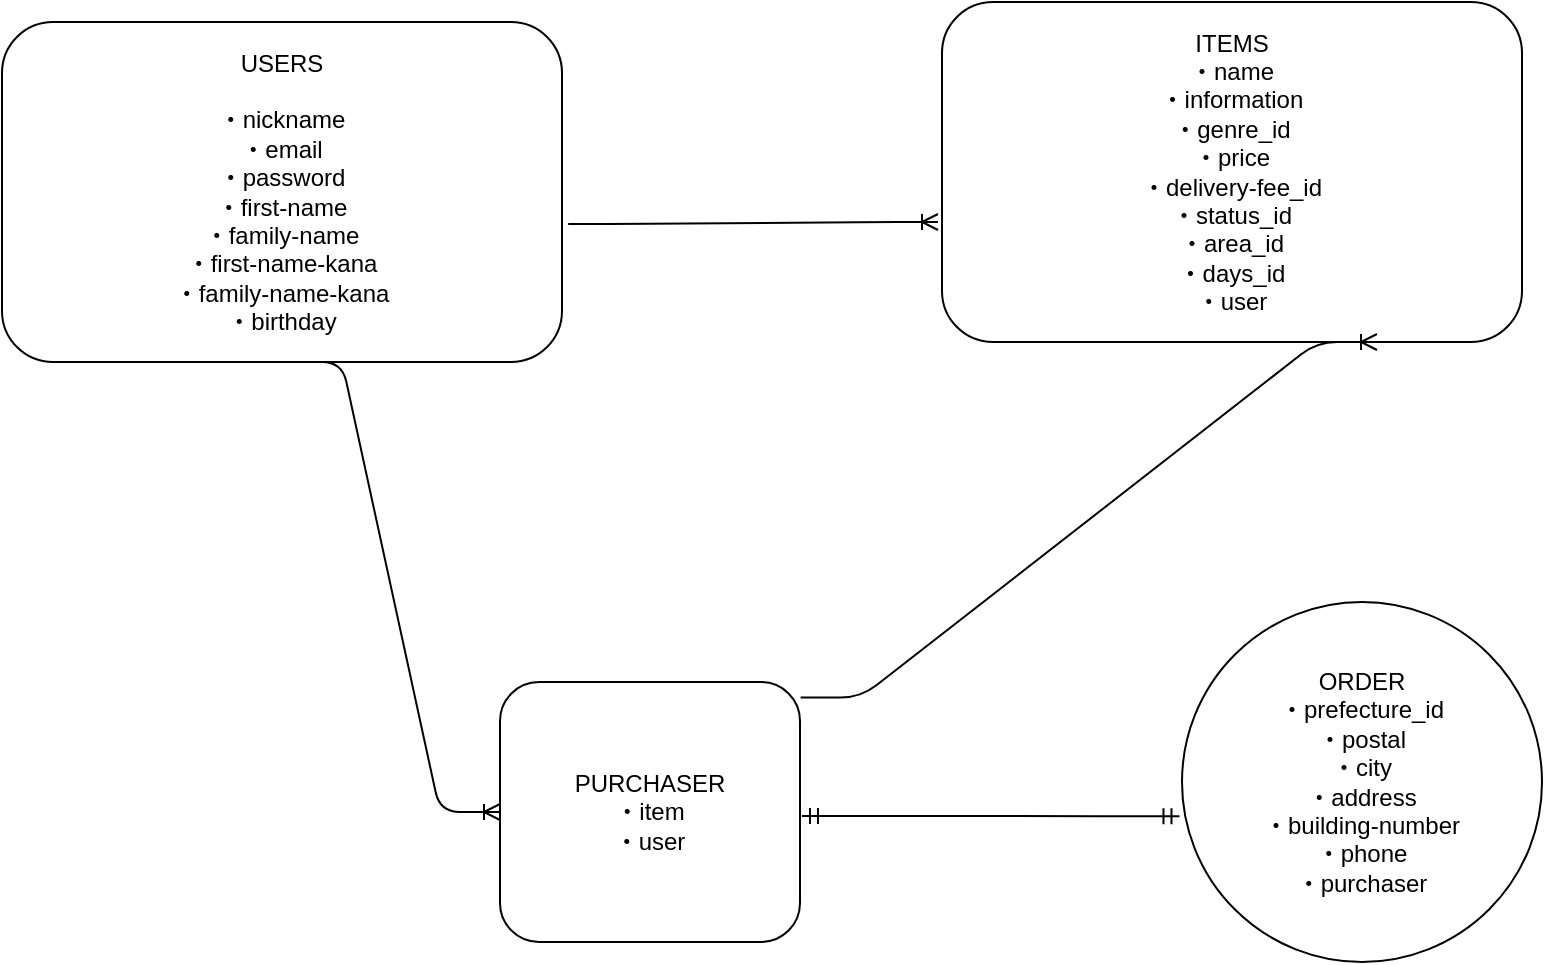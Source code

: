 <mxfile version="13.7.2" type="github">
  <diagram id="AoNem2AF0D_MYnbLqUQu" name="Page-1">
    <mxGraphModel dx="457" dy="497" grid="1" gridSize="10" guides="1" tooltips="1" connect="1" arrows="1" fold="1" page="1" pageScale="1" pageWidth="827" pageHeight="1169" math="0" shadow="0">
      <root>
        <mxCell id="0" />
        <mxCell id="1" parent="0" />
        <mxCell id="hVk_ws01pRZrgxQy3n6z-1" value="ITEMS&lt;br&gt;・name&lt;br&gt;・information&lt;br&gt;・genre_id&lt;br&gt;・price&lt;br&gt;・delivery-fee_id&lt;br&gt;・status_id&lt;br&gt;・area_id&lt;br&gt;・days_id&lt;br&gt;・user" style="rounded=1;whiteSpace=wrap;html=1;" parent="1" vertex="1">
          <mxGeometry x="560" y="50" width="290" height="170" as="geometry" />
        </mxCell>
        <mxCell id="hVk_ws01pRZrgxQy3n6z-2" value="USERS&lt;br&gt;&lt;br&gt;・nickname&lt;br&gt;・email&lt;br&gt;・password&lt;br&gt;・first-name&lt;br&gt;・family-name&lt;br&gt;・first-name-kana&lt;br&gt;・family-name-kana&lt;br&gt;・birthday" style="rounded=1;whiteSpace=wrap;html=1;" parent="1" vertex="1">
          <mxGeometry x="90" y="60" width="280" height="170" as="geometry" />
        </mxCell>
        <mxCell id="hVk_ws01pRZrgxQy3n6z-3" value="ORDER&lt;br&gt;・prefecture_id&lt;br&gt;・postal&lt;br&gt;・city&lt;br&gt;・address&lt;br&gt;・building-number&lt;br&gt;・phone&lt;br&gt;・purchaser" style="ellipse;whiteSpace=wrap;html=1;aspect=fixed;" parent="1" vertex="1">
          <mxGeometry x="680" y="350" width="180" height="180" as="geometry" />
        </mxCell>
        <mxCell id="hVk_ws01pRZrgxQy3n6z-6" value="PURCHASER&lt;br&gt;・item&lt;br&gt;・user" style="rounded=1;whiteSpace=wrap;html=1;" parent="1" vertex="1">
          <mxGeometry x="339" y="390" width="150" height="130" as="geometry" />
        </mxCell>
        <mxCell id="hVk_ws01pRZrgxQy3n6z-11" value="" style="edgeStyle=entityRelationEdgeStyle;fontSize=12;html=1;endArrow=ERoneToMany;exitX=1.011;exitY=0.594;exitDx=0;exitDy=0;exitPerimeter=0;" parent="1" source="hVk_ws01pRZrgxQy3n6z-2" edge="1">
          <mxGeometry width="100" height="100" relative="1" as="geometry">
            <mxPoint x="390" y="195" as="sourcePoint" />
            <mxPoint x="558" y="160" as="targetPoint" />
          </mxGeometry>
        </mxCell>
        <mxCell id="hVk_ws01pRZrgxQy3n6z-12" value="" style="edgeStyle=entityRelationEdgeStyle;fontSize=12;html=1;endArrow=ERmandOne;startArrow=ERmandOne;entryX=-0.007;entryY=0.595;entryDx=0;entryDy=0;entryPerimeter=0;" parent="1" target="hVk_ws01pRZrgxQy3n6z-3" edge="1">
          <mxGeometry width="100" height="100" relative="1" as="geometry">
            <mxPoint x="490" y="457" as="sourcePoint" />
            <mxPoint x="570" y="360" as="targetPoint" />
          </mxGeometry>
        </mxCell>
        <mxCell id="hVk_ws01pRZrgxQy3n6z-13" value="" style="edgeStyle=entityRelationEdgeStyle;fontSize=12;html=1;endArrow=ERoneToMany;exitX=0.5;exitY=1;exitDx=0;exitDy=0;entryX=0;entryY=0.5;entryDx=0;entryDy=0;" parent="1" source="hVk_ws01pRZrgxQy3n6z-2" edge="1" target="hVk_ws01pRZrgxQy3n6z-6">
          <mxGeometry width="100" height="100" relative="1" as="geometry">
            <mxPoint x="220" y="330" as="sourcePoint" />
            <mxPoint x="310" y="455" as="targetPoint" />
          </mxGeometry>
        </mxCell>
        <mxCell id="O4eOR0pT4zCqjQMqQ8AL-1" value="" style="edgeStyle=entityRelationEdgeStyle;fontSize=12;html=1;endArrow=ERoneToMany;exitX=1.002;exitY=0.06;exitDx=0;exitDy=0;exitPerimeter=0;entryX=0.75;entryY=1;entryDx=0;entryDy=0;" parent="1" source="hVk_ws01pRZrgxQy3n6z-6" edge="1" target="hVk_ws01pRZrgxQy3n6z-1">
          <mxGeometry width="100" height="100" relative="1" as="geometry">
            <mxPoint x="480" y="280" as="sourcePoint" />
            <mxPoint x="627" y="240" as="targetPoint" />
          </mxGeometry>
        </mxCell>
      </root>
    </mxGraphModel>
  </diagram>
</mxfile>
